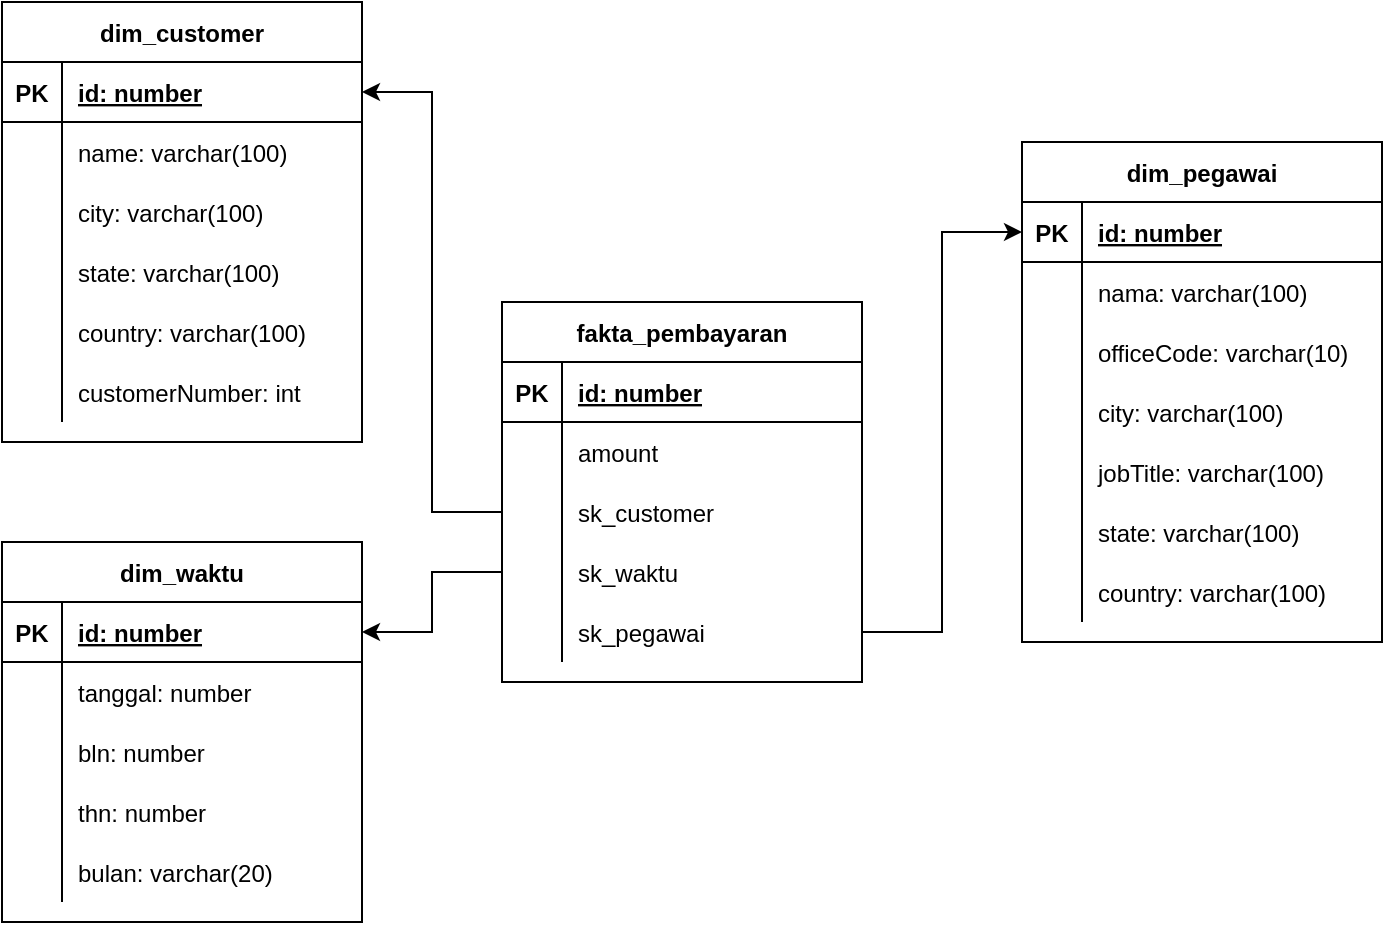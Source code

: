 <mxfile version="13.8.0" type="device" pages="2"><diagram id="6OrY447X21EWOOpQ-Axr" name="payment"><mxGraphModel dx="1380" dy="532" grid="1" gridSize="10" guides="1" tooltips="1" connect="1" arrows="1" fold="1" page="1" pageScale="1" pageWidth="850" pageHeight="1100" math="0" shadow="0"><root><mxCell id="DE8nf240gEU3GkXVqH1Y-0"/><mxCell id="DE8nf240gEU3GkXVqH1Y-1" parent="DE8nf240gEU3GkXVqH1Y-0"/><mxCell id="wlWTb76dzcS76FyFUQYu-12" value="fakta_pembayaran" style="shape=table;startSize=30;container=1;collapsible=1;childLayout=tableLayout;fixedRows=1;rowLines=0;fontStyle=1;align=center;resizeLast=1;" parent="DE8nf240gEU3GkXVqH1Y-1" vertex="1"><mxGeometry x="180" y="180" width="180" height="190" as="geometry"/></mxCell><mxCell id="wlWTb76dzcS76FyFUQYu-13" value="" style="shape=partialRectangle;collapsible=0;dropTarget=0;pointerEvents=0;fillColor=none;top=0;left=0;bottom=1;right=0;points=[[0,0.5],[1,0.5]];portConstraint=eastwest;" parent="wlWTb76dzcS76FyFUQYu-12" vertex="1"><mxGeometry y="30" width="180" height="30" as="geometry"/></mxCell><mxCell id="wlWTb76dzcS76FyFUQYu-14" value="PK" style="shape=partialRectangle;connectable=0;fillColor=none;top=0;left=0;bottom=0;right=0;fontStyle=1;overflow=hidden;" parent="wlWTb76dzcS76FyFUQYu-13" vertex="1"><mxGeometry width="30" height="30" as="geometry"/></mxCell><mxCell id="wlWTb76dzcS76FyFUQYu-15" value="id: number" style="shape=partialRectangle;connectable=0;fillColor=none;top=0;left=0;bottom=0;right=0;align=left;spacingLeft=6;fontStyle=5;overflow=hidden;" parent="wlWTb76dzcS76FyFUQYu-13" vertex="1"><mxGeometry x="30" width="150" height="30" as="geometry"/></mxCell><mxCell id="wlWTb76dzcS76FyFUQYu-16" value="" style="shape=partialRectangle;collapsible=0;dropTarget=0;pointerEvents=0;fillColor=none;top=0;left=0;bottom=0;right=0;points=[[0,0.5],[1,0.5]];portConstraint=eastwest;" parent="wlWTb76dzcS76FyFUQYu-12" vertex="1"><mxGeometry y="60" width="180" height="30" as="geometry"/></mxCell><mxCell id="wlWTb76dzcS76FyFUQYu-17" value="" style="shape=partialRectangle;connectable=0;fillColor=none;top=0;left=0;bottom=0;right=0;editable=1;overflow=hidden;" parent="wlWTb76dzcS76FyFUQYu-16" vertex="1"><mxGeometry width="30" height="30" as="geometry"/></mxCell><mxCell id="wlWTb76dzcS76FyFUQYu-18" value="amount" style="shape=partialRectangle;connectable=0;fillColor=none;top=0;left=0;bottom=0;right=0;align=left;spacingLeft=6;overflow=hidden;" parent="wlWTb76dzcS76FyFUQYu-16" vertex="1"><mxGeometry x="30" width="150" height="30" as="geometry"/></mxCell><mxCell id="wlWTb76dzcS76FyFUQYu-41" value="" style="shape=partialRectangle;collapsible=0;dropTarget=0;pointerEvents=0;fillColor=none;top=0;left=0;bottom=0;right=0;points=[[0,0.5],[1,0.5]];portConstraint=eastwest;" parent="wlWTb76dzcS76FyFUQYu-12" vertex="1"><mxGeometry y="90" width="180" height="30" as="geometry"/></mxCell><mxCell id="wlWTb76dzcS76FyFUQYu-42" value="" style="shape=partialRectangle;connectable=0;fillColor=none;top=0;left=0;bottom=0;right=0;editable=1;overflow=hidden;" parent="wlWTb76dzcS76FyFUQYu-41" vertex="1"><mxGeometry width="30" height="30" as="geometry"/></mxCell><mxCell id="wlWTb76dzcS76FyFUQYu-43" value="sk_customer" style="shape=partialRectangle;connectable=0;fillColor=none;top=0;left=0;bottom=0;right=0;align=left;spacingLeft=6;overflow=hidden;" parent="wlWTb76dzcS76FyFUQYu-41" vertex="1"><mxGeometry x="30" width="150" height="30" as="geometry"/></mxCell><mxCell id="wlWTb76dzcS76FyFUQYu-62" value="" style="shape=partialRectangle;collapsible=0;dropTarget=0;pointerEvents=0;fillColor=none;top=0;left=0;bottom=0;right=0;points=[[0,0.5],[1,0.5]];portConstraint=eastwest;" parent="wlWTb76dzcS76FyFUQYu-12" vertex="1"><mxGeometry y="120" width="180" height="30" as="geometry"/></mxCell><mxCell id="wlWTb76dzcS76FyFUQYu-63" value="" style="shape=partialRectangle;connectable=0;fillColor=none;top=0;left=0;bottom=0;right=0;editable=1;overflow=hidden;" parent="wlWTb76dzcS76FyFUQYu-62" vertex="1"><mxGeometry width="30" height="30" as="geometry"/></mxCell><mxCell id="wlWTb76dzcS76FyFUQYu-64" value="sk_waktu" style="shape=partialRectangle;connectable=0;fillColor=none;top=0;left=0;bottom=0;right=0;align=left;spacingLeft=6;overflow=hidden;" parent="wlWTb76dzcS76FyFUQYu-62" vertex="1"><mxGeometry x="30" width="150" height="30" as="geometry"/></mxCell><mxCell id="wlWTb76dzcS76FyFUQYu-88" value="" style="shape=partialRectangle;collapsible=0;dropTarget=0;pointerEvents=0;fillColor=none;top=0;left=0;bottom=0;right=0;points=[[0,0.5],[1,0.5]];portConstraint=eastwest;" parent="wlWTb76dzcS76FyFUQYu-12" vertex="1"><mxGeometry y="150" width="180" height="30" as="geometry"/></mxCell><mxCell id="wlWTb76dzcS76FyFUQYu-89" value="" style="shape=partialRectangle;connectable=0;fillColor=none;top=0;left=0;bottom=0;right=0;editable=1;overflow=hidden;" parent="wlWTb76dzcS76FyFUQYu-88" vertex="1"><mxGeometry width="30" height="30" as="geometry"/></mxCell><mxCell id="wlWTb76dzcS76FyFUQYu-90" value="sk_pegawai" style="shape=partialRectangle;connectable=0;fillColor=none;top=0;left=0;bottom=0;right=0;align=left;spacingLeft=6;overflow=hidden;" parent="wlWTb76dzcS76FyFUQYu-88" vertex="1"><mxGeometry x="30" width="150" height="30" as="geometry"/></mxCell><mxCell id="wlWTb76dzcS76FyFUQYu-25" value="dim_customer" style="shape=table;startSize=30;container=1;collapsible=1;childLayout=tableLayout;fixedRows=1;rowLines=0;fontStyle=1;align=center;resizeLast=1;" parent="DE8nf240gEU3GkXVqH1Y-1" vertex="1"><mxGeometry x="-70" y="30" width="180" height="220" as="geometry"/></mxCell><mxCell id="wlWTb76dzcS76FyFUQYu-26" value="" style="shape=partialRectangle;collapsible=0;dropTarget=0;pointerEvents=0;fillColor=none;top=0;left=0;bottom=1;right=0;points=[[0,0.5],[1,0.5]];portConstraint=eastwest;" parent="wlWTb76dzcS76FyFUQYu-25" vertex="1"><mxGeometry y="30" width="180" height="30" as="geometry"/></mxCell><mxCell id="wlWTb76dzcS76FyFUQYu-27" value="PK" style="shape=partialRectangle;connectable=0;fillColor=none;top=0;left=0;bottom=0;right=0;fontStyle=1;overflow=hidden;" parent="wlWTb76dzcS76FyFUQYu-26" vertex="1"><mxGeometry width="30" height="30" as="geometry"/></mxCell><mxCell id="wlWTb76dzcS76FyFUQYu-28" value="id: number" style="shape=partialRectangle;connectable=0;fillColor=none;top=0;left=0;bottom=0;right=0;align=left;spacingLeft=6;fontStyle=5;overflow=hidden;" parent="wlWTb76dzcS76FyFUQYu-26" vertex="1"><mxGeometry x="30" width="150" height="30" as="geometry"/></mxCell><mxCell id="wlWTb76dzcS76FyFUQYu-29" value="" style="shape=partialRectangle;collapsible=0;dropTarget=0;pointerEvents=0;fillColor=none;top=0;left=0;bottom=0;right=0;points=[[0,0.5],[1,0.5]];portConstraint=eastwest;" parent="wlWTb76dzcS76FyFUQYu-25" vertex="1"><mxGeometry y="60" width="180" height="30" as="geometry"/></mxCell><mxCell id="wlWTb76dzcS76FyFUQYu-30" value="" style="shape=partialRectangle;connectable=0;fillColor=none;top=0;left=0;bottom=0;right=0;editable=1;overflow=hidden;" parent="wlWTb76dzcS76FyFUQYu-29" vertex="1"><mxGeometry width="30" height="30" as="geometry"/></mxCell><mxCell id="wlWTb76dzcS76FyFUQYu-31" value="name: varchar(100)" style="shape=partialRectangle;connectable=0;fillColor=none;top=0;left=0;bottom=0;right=0;align=left;spacingLeft=6;overflow=hidden;" parent="wlWTb76dzcS76FyFUQYu-29" vertex="1"><mxGeometry x="30" width="150" height="30" as="geometry"/></mxCell><mxCell id="wlWTb76dzcS76FyFUQYu-32" value="" style="shape=partialRectangle;collapsible=0;dropTarget=0;pointerEvents=0;fillColor=none;top=0;left=0;bottom=0;right=0;points=[[0,0.5],[1,0.5]];portConstraint=eastwest;" parent="wlWTb76dzcS76FyFUQYu-25" vertex="1"><mxGeometry y="90" width="180" height="30" as="geometry"/></mxCell><mxCell id="wlWTb76dzcS76FyFUQYu-33" value="" style="shape=partialRectangle;connectable=0;fillColor=none;top=0;left=0;bottom=0;right=0;editable=1;overflow=hidden;" parent="wlWTb76dzcS76FyFUQYu-32" vertex="1"><mxGeometry width="30" height="30" as="geometry"/></mxCell><mxCell id="wlWTb76dzcS76FyFUQYu-34" value="city: varchar(100)" style="shape=partialRectangle;connectable=0;fillColor=none;top=0;left=0;bottom=0;right=0;align=left;spacingLeft=6;overflow=hidden;" parent="wlWTb76dzcS76FyFUQYu-32" vertex="1"><mxGeometry x="30" width="150" height="30" as="geometry"/></mxCell><mxCell id="wlWTb76dzcS76FyFUQYu-35" value="" style="shape=partialRectangle;collapsible=0;dropTarget=0;pointerEvents=0;fillColor=none;top=0;left=0;bottom=0;right=0;points=[[0,0.5],[1,0.5]];portConstraint=eastwest;" parent="wlWTb76dzcS76FyFUQYu-25" vertex="1"><mxGeometry y="120" width="180" height="30" as="geometry"/></mxCell><mxCell id="wlWTb76dzcS76FyFUQYu-36" value="" style="shape=partialRectangle;connectable=0;fillColor=none;top=0;left=0;bottom=0;right=0;editable=1;overflow=hidden;" parent="wlWTb76dzcS76FyFUQYu-35" vertex="1"><mxGeometry width="30" height="30" as="geometry"/></mxCell><mxCell id="wlWTb76dzcS76FyFUQYu-37" value="state: varchar(100)" style="shape=partialRectangle;connectable=0;fillColor=none;top=0;left=0;bottom=0;right=0;align=left;spacingLeft=6;overflow=hidden;" parent="wlWTb76dzcS76FyFUQYu-35" vertex="1"><mxGeometry x="30" width="150" height="30" as="geometry"/></mxCell><mxCell id="wlWTb76dzcS76FyFUQYu-38" value="" style="shape=partialRectangle;collapsible=0;dropTarget=0;pointerEvents=0;fillColor=none;top=0;left=0;bottom=0;right=0;points=[[0,0.5],[1,0.5]];portConstraint=eastwest;" parent="wlWTb76dzcS76FyFUQYu-25" vertex="1"><mxGeometry y="150" width="180" height="30" as="geometry"/></mxCell><mxCell id="wlWTb76dzcS76FyFUQYu-39" value="" style="shape=partialRectangle;connectable=0;fillColor=none;top=0;left=0;bottom=0;right=0;editable=1;overflow=hidden;" parent="wlWTb76dzcS76FyFUQYu-38" vertex="1"><mxGeometry width="30" height="30" as="geometry"/></mxCell><mxCell id="wlWTb76dzcS76FyFUQYu-40" value="country: varchar(100)" style="shape=partialRectangle;connectable=0;fillColor=none;top=0;left=0;bottom=0;right=0;align=left;spacingLeft=6;overflow=hidden;" parent="wlWTb76dzcS76FyFUQYu-38" vertex="1"><mxGeometry x="30" width="150" height="30" as="geometry"/></mxCell><mxCell id="1vXtTVV9cpHQeeNkzBBN-0" value="" style="shape=partialRectangle;collapsible=0;dropTarget=0;pointerEvents=0;fillColor=none;top=0;left=0;bottom=0;right=0;points=[[0,0.5],[1,0.5]];portConstraint=eastwest;" vertex="1" parent="wlWTb76dzcS76FyFUQYu-25"><mxGeometry y="180" width="180" height="30" as="geometry"/></mxCell><mxCell id="1vXtTVV9cpHQeeNkzBBN-1" value="" style="shape=partialRectangle;connectable=0;fillColor=none;top=0;left=0;bottom=0;right=0;editable=1;overflow=hidden;" vertex="1" parent="1vXtTVV9cpHQeeNkzBBN-0"><mxGeometry width="30" height="30" as="geometry"/></mxCell><mxCell id="1vXtTVV9cpHQeeNkzBBN-2" value="customerNumber: int" style="shape=partialRectangle;connectable=0;fillColor=none;top=0;left=0;bottom=0;right=0;align=left;spacingLeft=6;overflow=hidden;" vertex="1" parent="1vXtTVV9cpHQeeNkzBBN-0"><mxGeometry x="30" width="150" height="30" as="geometry"/></mxCell><mxCell id="wlWTb76dzcS76FyFUQYu-45" style="edgeStyle=orthogonalEdgeStyle;rounded=0;orthogonalLoop=1;jettySize=auto;html=1;entryX=1;entryY=0.5;entryDx=0;entryDy=0;" parent="DE8nf240gEU3GkXVqH1Y-1" source="wlWTb76dzcS76FyFUQYu-41" target="wlWTb76dzcS76FyFUQYu-26" edge="1"><mxGeometry relative="1" as="geometry"/></mxCell><mxCell id="wlWTb76dzcS76FyFUQYu-46" value="dim_waktu" style="shape=table;startSize=30;container=1;collapsible=1;childLayout=tableLayout;fixedRows=1;rowLines=0;fontStyle=1;align=center;resizeLast=1;" parent="DE8nf240gEU3GkXVqH1Y-1" vertex="1"><mxGeometry x="-70" y="300" width="180" height="190" as="geometry"/></mxCell><mxCell id="wlWTb76dzcS76FyFUQYu-47" value="" style="shape=partialRectangle;collapsible=0;dropTarget=0;pointerEvents=0;fillColor=none;top=0;left=0;bottom=1;right=0;points=[[0,0.5],[1,0.5]];portConstraint=eastwest;" parent="wlWTb76dzcS76FyFUQYu-46" vertex="1"><mxGeometry y="30" width="180" height="30" as="geometry"/></mxCell><mxCell id="wlWTb76dzcS76FyFUQYu-48" value="PK" style="shape=partialRectangle;connectable=0;fillColor=none;top=0;left=0;bottom=0;right=0;fontStyle=1;overflow=hidden;" parent="wlWTb76dzcS76FyFUQYu-47" vertex="1"><mxGeometry width="30" height="30" as="geometry"/></mxCell><mxCell id="wlWTb76dzcS76FyFUQYu-49" value="id: number" style="shape=partialRectangle;connectable=0;fillColor=none;top=0;left=0;bottom=0;right=0;align=left;spacingLeft=6;fontStyle=5;overflow=hidden;" parent="wlWTb76dzcS76FyFUQYu-47" vertex="1"><mxGeometry x="30" width="150" height="30" as="geometry"/></mxCell><mxCell id="wlWTb76dzcS76FyFUQYu-50" value="" style="shape=partialRectangle;collapsible=0;dropTarget=0;pointerEvents=0;fillColor=none;top=0;left=0;bottom=0;right=0;points=[[0,0.5],[1,0.5]];portConstraint=eastwest;" parent="wlWTb76dzcS76FyFUQYu-46" vertex="1"><mxGeometry y="60" width="180" height="30" as="geometry"/></mxCell><mxCell id="wlWTb76dzcS76FyFUQYu-51" value="" style="shape=partialRectangle;connectable=0;fillColor=none;top=0;left=0;bottom=0;right=0;editable=1;overflow=hidden;" parent="wlWTb76dzcS76FyFUQYu-50" vertex="1"><mxGeometry width="30" height="30" as="geometry"/></mxCell><mxCell id="wlWTb76dzcS76FyFUQYu-52" value="tanggal: number" style="shape=partialRectangle;connectable=0;fillColor=none;top=0;left=0;bottom=0;right=0;align=left;spacingLeft=6;overflow=hidden;" parent="wlWTb76dzcS76FyFUQYu-50" vertex="1"><mxGeometry x="30" width="150" height="30" as="geometry"/></mxCell><mxCell id="wlWTb76dzcS76FyFUQYu-53" value="" style="shape=partialRectangle;collapsible=0;dropTarget=0;pointerEvents=0;fillColor=none;top=0;left=0;bottom=0;right=0;points=[[0,0.5],[1,0.5]];portConstraint=eastwest;" parent="wlWTb76dzcS76FyFUQYu-46" vertex="1"><mxGeometry y="90" width="180" height="30" as="geometry"/></mxCell><mxCell id="wlWTb76dzcS76FyFUQYu-54" value="" style="shape=partialRectangle;connectable=0;fillColor=none;top=0;left=0;bottom=0;right=0;editable=1;overflow=hidden;" parent="wlWTb76dzcS76FyFUQYu-53" vertex="1"><mxGeometry width="30" height="30" as="geometry"/></mxCell><mxCell id="wlWTb76dzcS76FyFUQYu-55" value="bln: number" style="shape=partialRectangle;connectable=0;fillColor=none;top=0;left=0;bottom=0;right=0;align=left;spacingLeft=6;overflow=hidden;" parent="wlWTb76dzcS76FyFUQYu-53" vertex="1"><mxGeometry x="30" width="150" height="30" as="geometry"/></mxCell><mxCell id="wlWTb76dzcS76FyFUQYu-56" value="" style="shape=partialRectangle;collapsible=0;dropTarget=0;pointerEvents=0;fillColor=none;top=0;left=0;bottom=0;right=0;points=[[0,0.5],[1,0.5]];portConstraint=eastwest;" parent="wlWTb76dzcS76FyFUQYu-46" vertex="1"><mxGeometry y="120" width="180" height="30" as="geometry"/></mxCell><mxCell id="wlWTb76dzcS76FyFUQYu-57" value="" style="shape=partialRectangle;connectable=0;fillColor=none;top=0;left=0;bottom=0;right=0;editable=1;overflow=hidden;" parent="wlWTb76dzcS76FyFUQYu-56" vertex="1"><mxGeometry width="30" height="30" as="geometry"/></mxCell><mxCell id="wlWTb76dzcS76FyFUQYu-58" value="thn: number" style="shape=partialRectangle;connectable=0;fillColor=none;top=0;left=0;bottom=0;right=0;align=left;spacingLeft=6;overflow=hidden;" parent="wlWTb76dzcS76FyFUQYu-56" vertex="1"><mxGeometry x="30" width="150" height="30" as="geometry"/></mxCell><mxCell id="wlWTb76dzcS76FyFUQYu-59" value="" style="shape=partialRectangle;collapsible=0;dropTarget=0;pointerEvents=0;fillColor=none;top=0;left=0;bottom=0;right=0;points=[[0,0.5],[1,0.5]];portConstraint=eastwest;" parent="wlWTb76dzcS76FyFUQYu-46" vertex="1"><mxGeometry y="150" width="180" height="30" as="geometry"/></mxCell><mxCell id="wlWTb76dzcS76FyFUQYu-60" value="" style="shape=partialRectangle;connectable=0;fillColor=none;top=0;left=0;bottom=0;right=0;editable=1;overflow=hidden;" parent="wlWTb76dzcS76FyFUQYu-59" vertex="1"><mxGeometry width="30" height="30" as="geometry"/></mxCell><mxCell id="wlWTb76dzcS76FyFUQYu-61" value="bulan: varchar(20)" style="shape=partialRectangle;connectable=0;fillColor=none;top=0;left=0;bottom=0;right=0;align=left;spacingLeft=6;overflow=hidden;" parent="wlWTb76dzcS76FyFUQYu-59" vertex="1"><mxGeometry x="30" width="150" height="30" as="geometry"/></mxCell><mxCell id="wlWTb76dzcS76FyFUQYu-65" style="edgeStyle=orthogonalEdgeStyle;rounded=0;orthogonalLoop=1;jettySize=auto;html=1;entryX=1;entryY=0.5;entryDx=0;entryDy=0;" parent="DE8nf240gEU3GkXVqH1Y-1" source="wlWTb76dzcS76FyFUQYu-62" target="wlWTb76dzcS76FyFUQYu-47" edge="1"><mxGeometry relative="1" as="geometry"/></mxCell><mxCell id="wlWTb76dzcS76FyFUQYu-66" value="dim_pegawai" style="shape=table;startSize=30;container=1;collapsible=1;childLayout=tableLayout;fixedRows=1;rowLines=0;fontStyle=1;align=center;resizeLast=1;" parent="DE8nf240gEU3GkXVqH1Y-1" vertex="1"><mxGeometry x="440" y="100" width="180" height="250" as="geometry"/></mxCell><mxCell id="wlWTb76dzcS76FyFUQYu-67" value="" style="shape=partialRectangle;collapsible=0;dropTarget=0;pointerEvents=0;fillColor=none;top=0;left=0;bottom=1;right=0;points=[[0,0.5],[1,0.5]];portConstraint=eastwest;" parent="wlWTb76dzcS76FyFUQYu-66" vertex="1"><mxGeometry y="30" width="180" height="30" as="geometry"/></mxCell><mxCell id="wlWTb76dzcS76FyFUQYu-68" value="PK" style="shape=partialRectangle;connectable=0;fillColor=none;top=0;left=0;bottom=0;right=0;fontStyle=1;overflow=hidden;" parent="wlWTb76dzcS76FyFUQYu-67" vertex="1"><mxGeometry width="30" height="30" as="geometry"/></mxCell><mxCell id="wlWTb76dzcS76FyFUQYu-69" value="id: number" style="shape=partialRectangle;connectable=0;fillColor=none;top=0;left=0;bottom=0;right=0;align=left;spacingLeft=6;fontStyle=5;overflow=hidden;" parent="wlWTb76dzcS76FyFUQYu-67" vertex="1"><mxGeometry x="30" width="150" height="30" as="geometry"/></mxCell><mxCell id="wlWTb76dzcS76FyFUQYu-70" value="" style="shape=partialRectangle;collapsible=0;dropTarget=0;pointerEvents=0;fillColor=none;top=0;left=0;bottom=0;right=0;points=[[0,0.5],[1,0.5]];portConstraint=eastwest;" parent="wlWTb76dzcS76FyFUQYu-66" vertex="1"><mxGeometry y="60" width="180" height="30" as="geometry"/></mxCell><mxCell id="wlWTb76dzcS76FyFUQYu-71" value="" style="shape=partialRectangle;connectable=0;fillColor=none;top=0;left=0;bottom=0;right=0;editable=1;overflow=hidden;" parent="wlWTb76dzcS76FyFUQYu-70" vertex="1"><mxGeometry width="30" height="30" as="geometry"/></mxCell><mxCell id="wlWTb76dzcS76FyFUQYu-72" value="nama: varchar(100)" style="shape=partialRectangle;connectable=0;fillColor=none;top=0;left=0;bottom=0;right=0;align=left;spacingLeft=6;overflow=hidden;" parent="wlWTb76dzcS76FyFUQYu-70" vertex="1"><mxGeometry x="30" width="150" height="30" as="geometry"/></mxCell><mxCell id="wlWTb76dzcS76FyFUQYu-73" value="" style="shape=partialRectangle;collapsible=0;dropTarget=0;pointerEvents=0;fillColor=none;top=0;left=0;bottom=0;right=0;points=[[0,0.5],[1,0.5]];portConstraint=eastwest;" parent="wlWTb76dzcS76FyFUQYu-66" vertex="1"><mxGeometry y="90" width="180" height="30" as="geometry"/></mxCell><mxCell id="wlWTb76dzcS76FyFUQYu-74" value="" style="shape=partialRectangle;connectable=0;fillColor=none;top=0;left=0;bottom=0;right=0;editable=1;overflow=hidden;" parent="wlWTb76dzcS76FyFUQYu-73" vertex="1"><mxGeometry width="30" height="30" as="geometry"/></mxCell><mxCell id="wlWTb76dzcS76FyFUQYu-75" value="officeCode: varchar(10)" style="shape=partialRectangle;connectable=0;fillColor=none;top=0;left=0;bottom=0;right=0;align=left;spacingLeft=6;overflow=hidden;" parent="wlWTb76dzcS76FyFUQYu-73" vertex="1"><mxGeometry x="30" width="150" height="30" as="geometry"/></mxCell><mxCell id="wlWTb76dzcS76FyFUQYu-76" value="" style="shape=partialRectangle;collapsible=0;dropTarget=0;pointerEvents=0;fillColor=none;top=0;left=0;bottom=0;right=0;points=[[0,0.5],[1,0.5]];portConstraint=eastwest;" parent="wlWTb76dzcS76FyFUQYu-66" vertex="1"><mxGeometry y="120" width="180" height="30" as="geometry"/></mxCell><mxCell id="wlWTb76dzcS76FyFUQYu-77" value="" style="shape=partialRectangle;connectable=0;fillColor=none;top=0;left=0;bottom=0;right=0;editable=1;overflow=hidden;" parent="wlWTb76dzcS76FyFUQYu-76" vertex="1"><mxGeometry width="30" height="30" as="geometry"/></mxCell><mxCell id="wlWTb76dzcS76FyFUQYu-78" value="city: varchar(100)" style="shape=partialRectangle;connectable=0;fillColor=none;top=0;left=0;bottom=0;right=0;align=left;spacingLeft=6;overflow=hidden;" parent="wlWTb76dzcS76FyFUQYu-76" vertex="1"><mxGeometry x="30" width="150" height="30" as="geometry"/></mxCell><mxCell id="wlWTb76dzcS76FyFUQYu-79" value="" style="shape=partialRectangle;collapsible=0;dropTarget=0;pointerEvents=0;fillColor=none;top=0;left=0;bottom=0;right=0;points=[[0,0.5],[1,0.5]];portConstraint=eastwest;" parent="wlWTb76dzcS76FyFUQYu-66" vertex="1"><mxGeometry y="150" width="180" height="30" as="geometry"/></mxCell><mxCell id="wlWTb76dzcS76FyFUQYu-80" value="" style="shape=partialRectangle;connectable=0;fillColor=none;top=0;left=0;bottom=0;right=0;editable=1;overflow=hidden;" parent="wlWTb76dzcS76FyFUQYu-79" vertex="1"><mxGeometry width="30" height="30" as="geometry"/></mxCell><mxCell id="wlWTb76dzcS76FyFUQYu-81" value="jobTitle: varchar(100)" style="shape=partialRectangle;connectable=0;fillColor=none;top=0;left=0;bottom=0;right=0;align=left;spacingLeft=6;overflow=hidden;" parent="wlWTb76dzcS76FyFUQYu-79" vertex="1"><mxGeometry x="30" width="150" height="30" as="geometry"/></mxCell><mxCell id="wlWTb76dzcS76FyFUQYu-82" value="" style="shape=partialRectangle;collapsible=0;dropTarget=0;pointerEvents=0;fillColor=none;top=0;left=0;bottom=0;right=0;points=[[0,0.5],[1,0.5]];portConstraint=eastwest;" parent="wlWTb76dzcS76FyFUQYu-66" vertex="1"><mxGeometry y="180" width="180" height="30" as="geometry"/></mxCell><mxCell id="wlWTb76dzcS76FyFUQYu-83" value="" style="shape=partialRectangle;connectable=0;fillColor=none;top=0;left=0;bottom=0;right=0;editable=1;overflow=hidden;" parent="wlWTb76dzcS76FyFUQYu-82" vertex="1"><mxGeometry width="30" height="30" as="geometry"/></mxCell><mxCell id="wlWTb76dzcS76FyFUQYu-84" value="state: varchar(100)" style="shape=partialRectangle;connectable=0;fillColor=none;top=0;left=0;bottom=0;right=0;align=left;spacingLeft=6;overflow=hidden;" parent="wlWTb76dzcS76FyFUQYu-82" vertex="1"><mxGeometry x="30" width="150" height="30" as="geometry"/></mxCell><mxCell id="wlWTb76dzcS76FyFUQYu-85" value="" style="shape=partialRectangle;collapsible=0;dropTarget=0;pointerEvents=0;fillColor=none;top=0;left=0;bottom=0;right=0;points=[[0,0.5],[1,0.5]];portConstraint=eastwest;" parent="wlWTb76dzcS76FyFUQYu-66" vertex="1"><mxGeometry y="210" width="180" height="30" as="geometry"/></mxCell><mxCell id="wlWTb76dzcS76FyFUQYu-86" value="" style="shape=partialRectangle;connectable=0;fillColor=none;top=0;left=0;bottom=0;right=0;editable=1;overflow=hidden;" parent="wlWTb76dzcS76FyFUQYu-85" vertex="1"><mxGeometry width="30" height="30" as="geometry"/></mxCell><mxCell id="wlWTb76dzcS76FyFUQYu-87" value="country: varchar(100)" style="shape=partialRectangle;connectable=0;fillColor=none;top=0;left=0;bottom=0;right=0;align=left;spacingLeft=6;overflow=hidden;" parent="wlWTb76dzcS76FyFUQYu-85" vertex="1"><mxGeometry x="30" width="150" height="30" as="geometry"/></mxCell><mxCell id="wlWTb76dzcS76FyFUQYu-91" style="edgeStyle=orthogonalEdgeStyle;rounded=0;orthogonalLoop=1;jettySize=auto;html=1;entryX=0;entryY=0.5;entryDx=0;entryDy=0;" parent="DE8nf240gEU3GkXVqH1Y-1" source="wlWTb76dzcS76FyFUQYu-88" target="wlWTb76dzcS76FyFUQYu-67" edge="1"><mxGeometry relative="1" as="geometry"/></mxCell></root></mxGraphModel></diagram><diagram id="Ww5kaYfNd9XLy4of-YG4" name="order"><mxGraphModel dx="770" dy="491" grid="1" gridSize="10" guides="1" tooltips="1" connect="1" arrows="1" fold="1" page="1" pageScale="1" pageWidth="850" pageHeight="1100" math="0" shadow="0"><root><mxCell id="hMeeHZ0Hiys7ZBbqFwVk-0"/><mxCell id="hMeeHZ0Hiys7ZBbqFwVk-1" parent="hMeeHZ0Hiys7ZBbqFwVk-0"/><mxCell id="hMeeHZ0Hiys7ZBbqFwVk-2" value="fakta_pesanan" style="shape=table;startSize=30;container=1;collapsible=1;childLayout=tableLayout;fixedRows=1;rowLines=0;fontStyle=1;align=center;resizeLast=1;" vertex="1" parent="hMeeHZ0Hiys7ZBbqFwVk-1"><mxGeometry x="335" y="150" width="180" height="100" as="geometry"/></mxCell><mxCell id="hMeeHZ0Hiys7ZBbqFwVk-3" value="" style="shape=partialRectangle;collapsible=0;dropTarget=0;pointerEvents=0;fillColor=none;top=0;left=0;bottom=1;right=0;points=[[0,0.5],[1,0.5]];portConstraint=eastwest;" vertex="1" parent="hMeeHZ0Hiys7ZBbqFwVk-2"><mxGeometry y="30" width="180" height="30" as="geometry"/></mxCell><mxCell id="hMeeHZ0Hiys7ZBbqFwVk-4" value="PK" style="shape=partialRectangle;connectable=0;fillColor=none;top=0;left=0;bottom=0;right=0;fontStyle=1;overflow=hidden;" vertex="1" parent="hMeeHZ0Hiys7ZBbqFwVk-3"><mxGeometry width="30" height="30" as="geometry"/></mxCell><mxCell id="hMeeHZ0Hiys7ZBbqFwVk-5" value="id: number" style="shape=partialRectangle;connectable=0;fillColor=none;top=0;left=0;bottom=0;right=0;align=left;spacingLeft=6;fontStyle=5;overflow=hidden;" vertex="1" parent="hMeeHZ0Hiys7ZBbqFwVk-3"><mxGeometry x="30" width="150" height="30" as="geometry"/></mxCell><mxCell id="hMeeHZ0Hiys7ZBbqFwVk-6" value="" style="shape=partialRectangle;collapsible=0;dropTarget=0;pointerEvents=0;fillColor=none;top=0;left=0;bottom=0;right=0;points=[[0,0.5],[1,0.5]];portConstraint=eastwest;" vertex="1" parent="hMeeHZ0Hiys7ZBbqFwVk-2"><mxGeometry y="60" width="180" height="30" as="geometry"/></mxCell><mxCell id="hMeeHZ0Hiys7ZBbqFwVk-7" value="" style="shape=partialRectangle;connectable=0;fillColor=none;top=0;left=0;bottom=0;right=0;editable=1;overflow=hidden;" vertex="1" parent="hMeeHZ0Hiys7ZBbqFwVk-6"><mxGeometry width="30" height="30" as="geometry"/></mxCell><mxCell id="hMeeHZ0Hiys7ZBbqFwVk-8" value="status: varchar(100)" style="shape=partialRectangle;connectable=0;fillColor=none;top=0;left=0;bottom=0;right=0;align=left;spacingLeft=6;overflow=hidden;" vertex="1" parent="hMeeHZ0Hiys7ZBbqFwVk-6"><mxGeometry x="30" width="150" height="30" as="geometry"/></mxCell><mxCell id="hMeeHZ0Hiys7ZBbqFwVk-18" value="dim_waktu" style="shape=table;startSize=30;container=1;collapsible=1;childLayout=tableLayout;fixedRows=1;rowLines=0;fontStyle=1;align=center;resizeLast=1;" vertex="1" parent="hMeeHZ0Hiys7ZBbqFwVk-1"><mxGeometry x="50" y="60" width="180" height="160" as="geometry"/></mxCell><mxCell id="hMeeHZ0Hiys7ZBbqFwVk-19" value="" style="shape=partialRectangle;collapsible=0;dropTarget=0;pointerEvents=0;fillColor=none;top=0;left=0;bottom=1;right=0;points=[[0,0.5],[1,0.5]];portConstraint=eastwest;" vertex="1" parent="hMeeHZ0Hiys7ZBbqFwVk-18"><mxGeometry y="30" width="180" height="30" as="geometry"/></mxCell><mxCell id="hMeeHZ0Hiys7ZBbqFwVk-20" value="PK" style="shape=partialRectangle;connectable=0;fillColor=none;top=0;left=0;bottom=0;right=0;fontStyle=1;overflow=hidden;" vertex="1" parent="hMeeHZ0Hiys7ZBbqFwVk-19"><mxGeometry width="30" height="30" as="geometry"/></mxCell><mxCell id="hMeeHZ0Hiys7ZBbqFwVk-21" value="id: number" style="shape=partialRectangle;connectable=0;fillColor=none;top=0;left=0;bottom=0;right=0;align=left;spacingLeft=6;fontStyle=5;overflow=hidden;" vertex="1" parent="hMeeHZ0Hiys7ZBbqFwVk-19"><mxGeometry x="30" width="150" height="30" as="geometry"/></mxCell><mxCell id="hMeeHZ0Hiys7ZBbqFwVk-22" value="" style="shape=partialRectangle;collapsible=0;dropTarget=0;pointerEvents=0;fillColor=none;top=0;left=0;bottom=0;right=0;points=[[0,0.5],[1,0.5]];portConstraint=eastwest;" vertex="1" parent="hMeeHZ0Hiys7ZBbqFwVk-18"><mxGeometry y="60" width="180" height="30" as="geometry"/></mxCell><mxCell id="hMeeHZ0Hiys7ZBbqFwVk-23" value="" style="shape=partialRectangle;connectable=0;fillColor=none;top=0;left=0;bottom=0;right=0;editable=1;overflow=hidden;" vertex="1" parent="hMeeHZ0Hiys7ZBbqFwVk-22"><mxGeometry width="30" height="30" as="geometry"/></mxCell><mxCell id="hMeeHZ0Hiys7ZBbqFwVk-24" value="tgl: number" style="shape=partialRectangle;connectable=0;fillColor=none;top=0;left=0;bottom=0;right=0;align=left;spacingLeft=6;overflow=hidden;" vertex="1" parent="hMeeHZ0Hiys7ZBbqFwVk-22"><mxGeometry x="30" width="150" height="30" as="geometry"/></mxCell><mxCell id="hMeeHZ0Hiys7ZBbqFwVk-25" value="" style="shape=partialRectangle;collapsible=0;dropTarget=0;pointerEvents=0;fillColor=none;top=0;left=0;bottom=0;right=0;points=[[0,0.5],[1,0.5]];portConstraint=eastwest;" vertex="1" parent="hMeeHZ0Hiys7ZBbqFwVk-18"><mxGeometry y="90" width="180" height="30" as="geometry"/></mxCell><mxCell id="hMeeHZ0Hiys7ZBbqFwVk-26" value="" style="shape=partialRectangle;connectable=0;fillColor=none;top=0;left=0;bottom=0;right=0;editable=1;overflow=hidden;" vertex="1" parent="hMeeHZ0Hiys7ZBbqFwVk-25"><mxGeometry width="30" height="30" as="geometry"/></mxCell><mxCell id="hMeeHZ0Hiys7ZBbqFwVk-27" value="Row 2" style="shape=partialRectangle;connectable=0;fillColor=none;top=0;left=0;bottom=0;right=0;align=left;spacingLeft=6;overflow=hidden;" vertex="1" parent="hMeeHZ0Hiys7ZBbqFwVk-25"><mxGeometry x="30" width="150" height="30" as="geometry"/></mxCell><mxCell id="hMeeHZ0Hiys7ZBbqFwVk-28" value="" style="shape=partialRectangle;collapsible=0;dropTarget=0;pointerEvents=0;fillColor=none;top=0;left=0;bottom=0;right=0;points=[[0,0.5],[1,0.5]];portConstraint=eastwest;" vertex="1" parent="hMeeHZ0Hiys7ZBbqFwVk-18"><mxGeometry y="120" width="180" height="30" as="geometry"/></mxCell><mxCell id="hMeeHZ0Hiys7ZBbqFwVk-29" value="" style="shape=partialRectangle;connectable=0;fillColor=none;top=0;left=0;bottom=0;right=0;editable=1;overflow=hidden;" vertex="1" parent="hMeeHZ0Hiys7ZBbqFwVk-28"><mxGeometry width="30" height="30" as="geometry"/></mxCell><mxCell id="hMeeHZ0Hiys7ZBbqFwVk-30" value="Row 3" style="shape=partialRectangle;connectable=0;fillColor=none;top=0;left=0;bottom=0;right=0;align=left;spacingLeft=6;overflow=hidden;" vertex="1" parent="hMeeHZ0Hiys7ZBbqFwVk-28"><mxGeometry x="30" width="150" height="30" as="geometry"/></mxCell><mxCell id="hMeeHZ0Hiys7ZBbqFwVk-31" value="dim_customer" style="shape=table;startSize=30;container=1;collapsible=1;childLayout=tableLayout;fixedRows=1;rowLines=0;fontStyle=1;align=center;resizeLast=1;" vertex="1" parent="hMeeHZ0Hiys7ZBbqFwVk-1"><mxGeometry x="60" y="290" width="180" height="160" as="geometry"/></mxCell><mxCell id="hMeeHZ0Hiys7ZBbqFwVk-32" value="" style="shape=partialRectangle;collapsible=0;dropTarget=0;pointerEvents=0;fillColor=none;top=0;left=0;bottom=1;right=0;points=[[0,0.5],[1,0.5]];portConstraint=eastwest;" vertex="1" parent="hMeeHZ0Hiys7ZBbqFwVk-31"><mxGeometry y="30" width="180" height="30" as="geometry"/></mxCell><mxCell id="hMeeHZ0Hiys7ZBbqFwVk-33" value="PK" style="shape=partialRectangle;connectable=0;fillColor=none;top=0;left=0;bottom=0;right=0;fontStyle=1;overflow=hidden;" vertex="1" parent="hMeeHZ0Hiys7ZBbqFwVk-32"><mxGeometry width="30" height="30" as="geometry"/></mxCell><mxCell id="hMeeHZ0Hiys7ZBbqFwVk-34" value="UniqueID" style="shape=partialRectangle;connectable=0;fillColor=none;top=0;left=0;bottom=0;right=0;align=left;spacingLeft=6;fontStyle=5;overflow=hidden;" vertex="1" parent="hMeeHZ0Hiys7ZBbqFwVk-32"><mxGeometry x="30" width="150" height="30" as="geometry"/></mxCell><mxCell id="hMeeHZ0Hiys7ZBbqFwVk-35" value="" style="shape=partialRectangle;collapsible=0;dropTarget=0;pointerEvents=0;fillColor=none;top=0;left=0;bottom=0;right=0;points=[[0,0.5],[1,0.5]];portConstraint=eastwest;" vertex="1" parent="hMeeHZ0Hiys7ZBbqFwVk-31"><mxGeometry y="60" width="180" height="30" as="geometry"/></mxCell><mxCell id="hMeeHZ0Hiys7ZBbqFwVk-36" value="" style="shape=partialRectangle;connectable=0;fillColor=none;top=0;left=0;bottom=0;right=0;editable=1;overflow=hidden;" vertex="1" parent="hMeeHZ0Hiys7ZBbqFwVk-35"><mxGeometry width="30" height="30" as="geometry"/></mxCell><mxCell id="hMeeHZ0Hiys7ZBbqFwVk-37" value="Row 1" style="shape=partialRectangle;connectable=0;fillColor=none;top=0;left=0;bottom=0;right=0;align=left;spacingLeft=6;overflow=hidden;" vertex="1" parent="hMeeHZ0Hiys7ZBbqFwVk-35"><mxGeometry x="30" width="150" height="30" as="geometry"/></mxCell><mxCell id="hMeeHZ0Hiys7ZBbqFwVk-38" value="" style="shape=partialRectangle;collapsible=0;dropTarget=0;pointerEvents=0;fillColor=none;top=0;left=0;bottom=0;right=0;points=[[0,0.5],[1,0.5]];portConstraint=eastwest;" vertex="1" parent="hMeeHZ0Hiys7ZBbqFwVk-31"><mxGeometry y="90" width="180" height="30" as="geometry"/></mxCell><mxCell id="hMeeHZ0Hiys7ZBbqFwVk-39" value="" style="shape=partialRectangle;connectable=0;fillColor=none;top=0;left=0;bottom=0;right=0;editable=1;overflow=hidden;" vertex="1" parent="hMeeHZ0Hiys7ZBbqFwVk-38"><mxGeometry width="30" height="30" as="geometry"/></mxCell><mxCell id="hMeeHZ0Hiys7ZBbqFwVk-40" value="Row 2" style="shape=partialRectangle;connectable=0;fillColor=none;top=0;left=0;bottom=0;right=0;align=left;spacingLeft=6;overflow=hidden;" vertex="1" parent="hMeeHZ0Hiys7ZBbqFwVk-38"><mxGeometry x="30" width="150" height="30" as="geometry"/></mxCell><mxCell id="hMeeHZ0Hiys7ZBbqFwVk-41" value="" style="shape=partialRectangle;collapsible=0;dropTarget=0;pointerEvents=0;fillColor=none;top=0;left=0;bottom=0;right=0;points=[[0,0.5],[1,0.5]];portConstraint=eastwest;" vertex="1" parent="hMeeHZ0Hiys7ZBbqFwVk-31"><mxGeometry y="120" width="180" height="30" as="geometry"/></mxCell><mxCell id="hMeeHZ0Hiys7ZBbqFwVk-42" value="" style="shape=partialRectangle;connectable=0;fillColor=none;top=0;left=0;bottom=0;right=0;editable=1;overflow=hidden;" vertex="1" parent="hMeeHZ0Hiys7ZBbqFwVk-41"><mxGeometry width="30" height="30" as="geometry"/></mxCell><mxCell id="hMeeHZ0Hiys7ZBbqFwVk-43" value="Row 3" style="shape=partialRectangle;connectable=0;fillColor=none;top=0;left=0;bottom=0;right=0;align=left;spacingLeft=6;overflow=hidden;" vertex="1" parent="hMeeHZ0Hiys7ZBbqFwVk-41"><mxGeometry x="30" width="150" height="30" as="geometry"/></mxCell><mxCell id="hMeeHZ0Hiys7ZBbqFwVk-44" value="dim_pegawai" style="shape=table;startSize=30;container=1;collapsible=1;childLayout=tableLayout;fixedRows=1;rowLines=0;fontStyle=1;align=center;resizeLast=1;" vertex="1" parent="hMeeHZ0Hiys7ZBbqFwVk-1"><mxGeometry x="590" y="40" width="180" height="160" as="geometry"/></mxCell><mxCell id="hMeeHZ0Hiys7ZBbqFwVk-45" value="" style="shape=partialRectangle;collapsible=0;dropTarget=0;pointerEvents=0;fillColor=none;top=0;left=0;bottom=1;right=0;points=[[0,0.5],[1,0.5]];portConstraint=eastwest;" vertex="1" parent="hMeeHZ0Hiys7ZBbqFwVk-44"><mxGeometry y="30" width="180" height="30" as="geometry"/></mxCell><mxCell id="hMeeHZ0Hiys7ZBbqFwVk-46" value="PK" style="shape=partialRectangle;connectable=0;fillColor=none;top=0;left=0;bottom=0;right=0;fontStyle=1;overflow=hidden;" vertex="1" parent="hMeeHZ0Hiys7ZBbqFwVk-45"><mxGeometry width="30" height="30" as="geometry"/></mxCell><mxCell id="hMeeHZ0Hiys7ZBbqFwVk-47" value="UniqueID" style="shape=partialRectangle;connectable=0;fillColor=none;top=0;left=0;bottom=0;right=0;align=left;spacingLeft=6;fontStyle=5;overflow=hidden;" vertex="1" parent="hMeeHZ0Hiys7ZBbqFwVk-45"><mxGeometry x="30" width="150" height="30" as="geometry"/></mxCell><mxCell id="hMeeHZ0Hiys7ZBbqFwVk-48" value="" style="shape=partialRectangle;collapsible=0;dropTarget=0;pointerEvents=0;fillColor=none;top=0;left=0;bottom=0;right=0;points=[[0,0.5],[1,0.5]];portConstraint=eastwest;" vertex="1" parent="hMeeHZ0Hiys7ZBbqFwVk-44"><mxGeometry y="60" width="180" height="30" as="geometry"/></mxCell><mxCell id="hMeeHZ0Hiys7ZBbqFwVk-49" value="" style="shape=partialRectangle;connectable=0;fillColor=none;top=0;left=0;bottom=0;right=0;editable=1;overflow=hidden;" vertex="1" parent="hMeeHZ0Hiys7ZBbqFwVk-48"><mxGeometry width="30" height="30" as="geometry"/></mxCell><mxCell id="hMeeHZ0Hiys7ZBbqFwVk-50" value="Row 1" style="shape=partialRectangle;connectable=0;fillColor=none;top=0;left=0;bottom=0;right=0;align=left;spacingLeft=6;overflow=hidden;" vertex="1" parent="hMeeHZ0Hiys7ZBbqFwVk-48"><mxGeometry x="30" width="150" height="30" as="geometry"/></mxCell><mxCell id="hMeeHZ0Hiys7ZBbqFwVk-51" value="" style="shape=partialRectangle;collapsible=0;dropTarget=0;pointerEvents=0;fillColor=none;top=0;left=0;bottom=0;right=0;points=[[0,0.5],[1,0.5]];portConstraint=eastwest;" vertex="1" parent="hMeeHZ0Hiys7ZBbqFwVk-44"><mxGeometry y="90" width="180" height="30" as="geometry"/></mxCell><mxCell id="hMeeHZ0Hiys7ZBbqFwVk-52" value="" style="shape=partialRectangle;connectable=0;fillColor=none;top=0;left=0;bottom=0;right=0;editable=1;overflow=hidden;" vertex="1" parent="hMeeHZ0Hiys7ZBbqFwVk-51"><mxGeometry width="30" height="30" as="geometry"/></mxCell><mxCell id="hMeeHZ0Hiys7ZBbqFwVk-53" value="Row 2" style="shape=partialRectangle;connectable=0;fillColor=none;top=0;left=0;bottom=0;right=0;align=left;spacingLeft=6;overflow=hidden;" vertex="1" parent="hMeeHZ0Hiys7ZBbqFwVk-51"><mxGeometry x="30" width="150" height="30" as="geometry"/></mxCell><mxCell id="hMeeHZ0Hiys7ZBbqFwVk-54" value="" style="shape=partialRectangle;collapsible=0;dropTarget=0;pointerEvents=0;fillColor=none;top=0;left=0;bottom=0;right=0;points=[[0,0.5],[1,0.5]];portConstraint=eastwest;" vertex="1" parent="hMeeHZ0Hiys7ZBbqFwVk-44"><mxGeometry y="120" width="180" height="30" as="geometry"/></mxCell><mxCell id="hMeeHZ0Hiys7ZBbqFwVk-55" value="" style="shape=partialRectangle;connectable=0;fillColor=none;top=0;left=0;bottom=0;right=0;editable=1;overflow=hidden;" vertex="1" parent="hMeeHZ0Hiys7ZBbqFwVk-54"><mxGeometry width="30" height="30" as="geometry"/></mxCell><mxCell id="hMeeHZ0Hiys7ZBbqFwVk-56" value="Row 3" style="shape=partialRectangle;connectable=0;fillColor=none;top=0;left=0;bottom=0;right=0;align=left;spacingLeft=6;overflow=hidden;" vertex="1" parent="hMeeHZ0Hiys7ZBbqFwVk-54"><mxGeometry x="30" width="150" height="30" as="geometry"/></mxCell><mxCell id="hMeeHZ0Hiys7ZBbqFwVk-57" value="dim_produk" style="shape=table;startSize=30;container=1;collapsible=1;childLayout=tableLayout;fixedRows=1;rowLines=0;fontStyle=1;align=center;resizeLast=1;" vertex="1" parent="hMeeHZ0Hiys7ZBbqFwVk-1"><mxGeometry x="560" y="300" width="180" height="160" as="geometry"/></mxCell><mxCell id="hMeeHZ0Hiys7ZBbqFwVk-58" value="" style="shape=partialRectangle;collapsible=0;dropTarget=0;pointerEvents=0;fillColor=none;top=0;left=0;bottom=1;right=0;points=[[0,0.5],[1,0.5]];portConstraint=eastwest;" vertex="1" parent="hMeeHZ0Hiys7ZBbqFwVk-57"><mxGeometry y="30" width="180" height="30" as="geometry"/></mxCell><mxCell id="hMeeHZ0Hiys7ZBbqFwVk-59" value="PK" style="shape=partialRectangle;connectable=0;fillColor=none;top=0;left=0;bottom=0;right=0;fontStyle=1;overflow=hidden;" vertex="1" parent="hMeeHZ0Hiys7ZBbqFwVk-58"><mxGeometry width="30" height="30" as="geometry"/></mxCell><mxCell id="hMeeHZ0Hiys7ZBbqFwVk-60" value="UniqueID" style="shape=partialRectangle;connectable=0;fillColor=none;top=0;left=0;bottom=0;right=0;align=left;spacingLeft=6;fontStyle=5;overflow=hidden;" vertex="1" parent="hMeeHZ0Hiys7ZBbqFwVk-58"><mxGeometry x="30" width="150" height="30" as="geometry"/></mxCell><mxCell id="hMeeHZ0Hiys7ZBbqFwVk-61" value="" style="shape=partialRectangle;collapsible=0;dropTarget=0;pointerEvents=0;fillColor=none;top=0;left=0;bottom=0;right=0;points=[[0,0.5],[1,0.5]];portConstraint=eastwest;" vertex="1" parent="hMeeHZ0Hiys7ZBbqFwVk-57"><mxGeometry y="60" width="180" height="30" as="geometry"/></mxCell><mxCell id="hMeeHZ0Hiys7ZBbqFwVk-62" value="" style="shape=partialRectangle;connectable=0;fillColor=none;top=0;left=0;bottom=0;right=0;editable=1;overflow=hidden;" vertex="1" parent="hMeeHZ0Hiys7ZBbqFwVk-61"><mxGeometry width="30" height="30" as="geometry"/></mxCell><mxCell id="hMeeHZ0Hiys7ZBbqFwVk-63" value="Row 1" style="shape=partialRectangle;connectable=0;fillColor=none;top=0;left=0;bottom=0;right=0;align=left;spacingLeft=6;overflow=hidden;" vertex="1" parent="hMeeHZ0Hiys7ZBbqFwVk-61"><mxGeometry x="30" width="150" height="30" as="geometry"/></mxCell><mxCell id="hMeeHZ0Hiys7ZBbqFwVk-64" value="" style="shape=partialRectangle;collapsible=0;dropTarget=0;pointerEvents=0;fillColor=none;top=0;left=0;bottom=0;right=0;points=[[0,0.5],[1,0.5]];portConstraint=eastwest;" vertex="1" parent="hMeeHZ0Hiys7ZBbqFwVk-57"><mxGeometry y="90" width="180" height="30" as="geometry"/></mxCell><mxCell id="hMeeHZ0Hiys7ZBbqFwVk-65" value="" style="shape=partialRectangle;connectable=0;fillColor=none;top=0;left=0;bottom=0;right=0;editable=1;overflow=hidden;" vertex="1" parent="hMeeHZ0Hiys7ZBbqFwVk-64"><mxGeometry width="30" height="30" as="geometry"/></mxCell><mxCell id="hMeeHZ0Hiys7ZBbqFwVk-66" value="Row 2" style="shape=partialRectangle;connectable=0;fillColor=none;top=0;left=0;bottom=0;right=0;align=left;spacingLeft=6;overflow=hidden;" vertex="1" parent="hMeeHZ0Hiys7ZBbqFwVk-64"><mxGeometry x="30" width="150" height="30" as="geometry"/></mxCell><mxCell id="hMeeHZ0Hiys7ZBbqFwVk-67" value="" style="shape=partialRectangle;collapsible=0;dropTarget=0;pointerEvents=0;fillColor=none;top=0;left=0;bottom=0;right=0;points=[[0,0.5],[1,0.5]];portConstraint=eastwest;" vertex="1" parent="hMeeHZ0Hiys7ZBbqFwVk-57"><mxGeometry y="120" width="180" height="30" as="geometry"/></mxCell><mxCell id="hMeeHZ0Hiys7ZBbqFwVk-68" value="" style="shape=partialRectangle;connectable=0;fillColor=none;top=0;left=0;bottom=0;right=0;editable=1;overflow=hidden;" vertex="1" parent="hMeeHZ0Hiys7ZBbqFwVk-67"><mxGeometry width="30" height="30" as="geometry"/></mxCell><mxCell id="hMeeHZ0Hiys7ZBbqFwVk-69" value="Row 3" style="shape=partialRectangle;connectable=0;fillColor=none;top=0;left=0;bottom=0;right=0;align=left;spacingLeft=6;overflow=hidden;" vertex="1" parent="hMeeHZ0Hiys7ZBbqFwVk-67"><mxGeometry x="30" width="150" height="30" as="geometry"/></mxCell></root></mxGraphModel></diagram></mxfile>